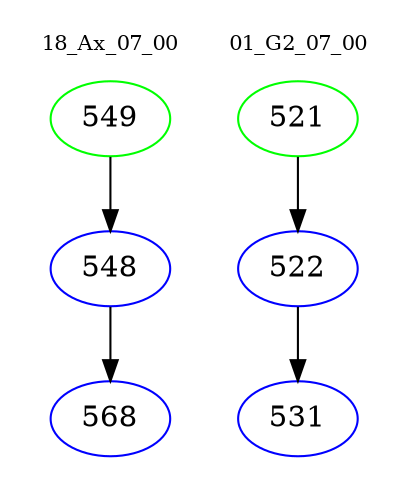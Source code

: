 digraph{
subgraph cluster_0 {
color = white
label = "18_Ax_07_00";
fontsize=10;
T0_549 [label="549", color="green"]
T0_549 -> T0_548 [color="black"]
T0_548 [label="548", color="blue"]
T0_548 -> T0_568 [color="black"]
T0_568 [label="568", color="blue"]
}
subgraph cluster_1 {
color = white
label = "01_G2_07_00";
fontsize=10;
T1_521 [label="521", color="green"]
T1_521 -> T1_522 [color="black"]
T1_522 [label="522", color="blue"]
T1_522 -> T1_531 [color="black"]
T1_531 [label="531", color="blue"]
}
}
